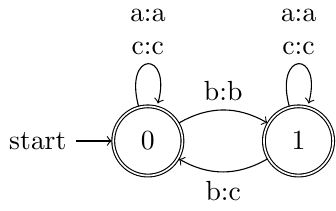 \documentclass[tikz]{standalone}
\usetikzlibrary{arrows, automata, calc, positioning}
\begin{document}
\begin{tikzpicture}
    \node[state, initial, accepting] (0) at (0,0) {0};
    \node[state, accepting] (1) [right=of 0] {1};

    \path[->]
        (0) edge [loop above] node [above,align=center] {a:a\\c:c} (0)
        (0) edge [bend left] node [above] {b:b} (1)
        (1) edge [loop above] node [above,align=center] {a:a\\c:c} (1)
        (1) edge [bend left] node [below] {b:c} (0);
\end{tikzpicture}
\end{document}

